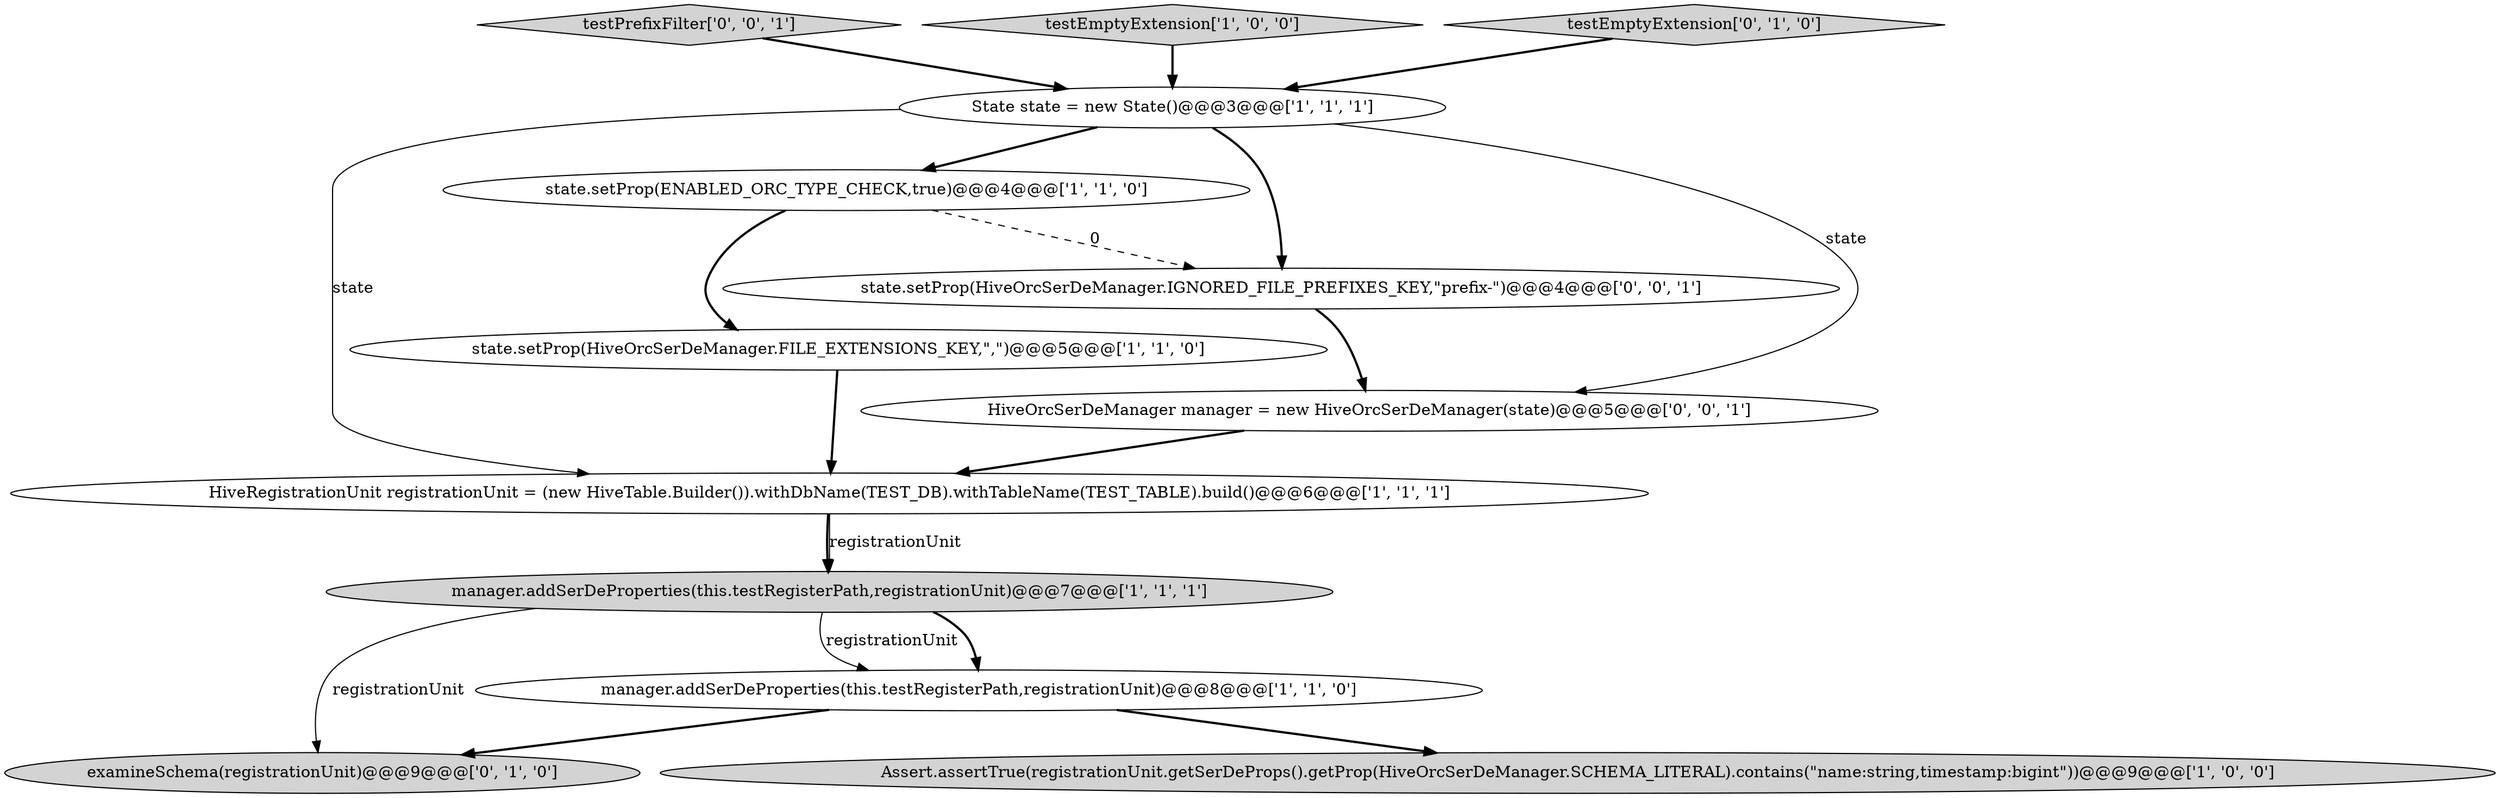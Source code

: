 digraph {
9 [style = filled, label = "examineSchema(registrationUnit)@@@9@@@['0', '1', '0']", fillcolor = lightgray, shape = ellipse image = "AAA0AAABBB2BBB"];
2 [style = filled, label = "Assert.assertTrue(registrationUnit.getSerDeProps().getProp(HiveOrcSerDeManager.SCHEMA_LITERAL).contains(\"name:string,timestamp:bigint\"))@@@9@@@['1', '0', '0']", fillcolor = lightgray, shape = ellipse image = "AAA0AAABBB1BBB"];
5 [style = filled, label = "state.setProp(HiveOrcSerDeManager.FILE_EXTENSIONS_KEY,\",\")@@@5@@@['1', '1', '0']", fillcolor = white, shape = ellipse image = "AAA0AAABBB1BBB"];
7 [style = filled, label = "HiveRegistrationUnit registrationUnit = (new HiveTable.Builder()).withDbName(TEST_DB).withTableName(TEST_TABLE).build()@@@6@@@['1', '1', '1']", fillcolor = white, shape = ellipse image = "AAA0AAABBB1BBB"];
6 [style = filled, label = "manager.addSerDeProperties(this.testRegisterPath,registrationUnit)@@@7@@@['1', '1', '1']", fillcolor = lightgray, shape = ellipse image = "AAA0AAABBB1BBB"];
4 [style = filled, label = "State state = new State()@@@3@@@['1', '1', '1']", fillcolor = white, shape = ellipse image = "AAA0AAABBB1BBB"];
12 [style = filled, label = "testPrefixFilter['0', '0', '1']", fillcolor = lightgray, shape = diamond image = "AAA0AAABBB3BBB"];
3 [style = filled, label = "state.setProp(ENABLED_ORC_TYPE_CHECK,true)@@@4@@@['1', '1', '0']", fillcolor = white, shape = ellipse image = "AAA0AAABBB1BBB"];
1 [style = filled, label = "testEmptyExtension['1', '0', '0']", fillcolor = lightgray, shape = diamond image = "AAA0AAABBB1BBB"];
0 [style = filled, label = "manager.addSerDeProperties(this.testRegisterPath,registrationUnit)@@@8@@@['1', '1', '0']", fillcolor = white, shape = ellipse image = "AAA0AAABBB1BBB"];
8 [style = filled, label = "testEmptyExtension['0', '1', '0']", fillcolor = lightgray, shape = diamond image = "AAA0AAABBB2BBB"];
11 [style = filled, label = "HiveOrcSerDeManager manager = new HiveOrcSerDeManager(state)@@@5@@@['0', '0', '1']", fillcolor = white, shape = ellipse image = "AAA0AAABBB3BBB"];
10 [style = filled, label = "state.setProp(HiveOrcSerDeManager.IGNORED_FILE_PREFIXES_KEY,\"prefix-\")@@@4@@@['0', '0', '1']", fillcolor = white, shape = ellipse image = "AAA0AAABBB3BBB"];
4->10 [style = bold, label=""];
6->0 [style = bold, label=""];
12->4 [style = bold, label=""];
0->9 [style = bold, label=""];
7->6 [style = bold, label=""];
6->0 [style = solid, label="registrationUnit"];
0->2 [style = bold, label=""];
6->9 [style = solid, label="registrationUnit"];
10->11 [style = bold, label=""];
7->6 [style = solid, label="registrationUnit"];
3->5 [style = bold, label=""];
4->3 [style = bold, label=""];
8->4 [style = bold, label=""];
4->11 [style = solid, label="state"];
4->7 [style = solid, label="state"];
5->7 [style = bold, label=""];
1->4 [style = bold, label=""];
11->7 [style = bold, label=""];
3->10 [style = dashed, label="0"];
}
